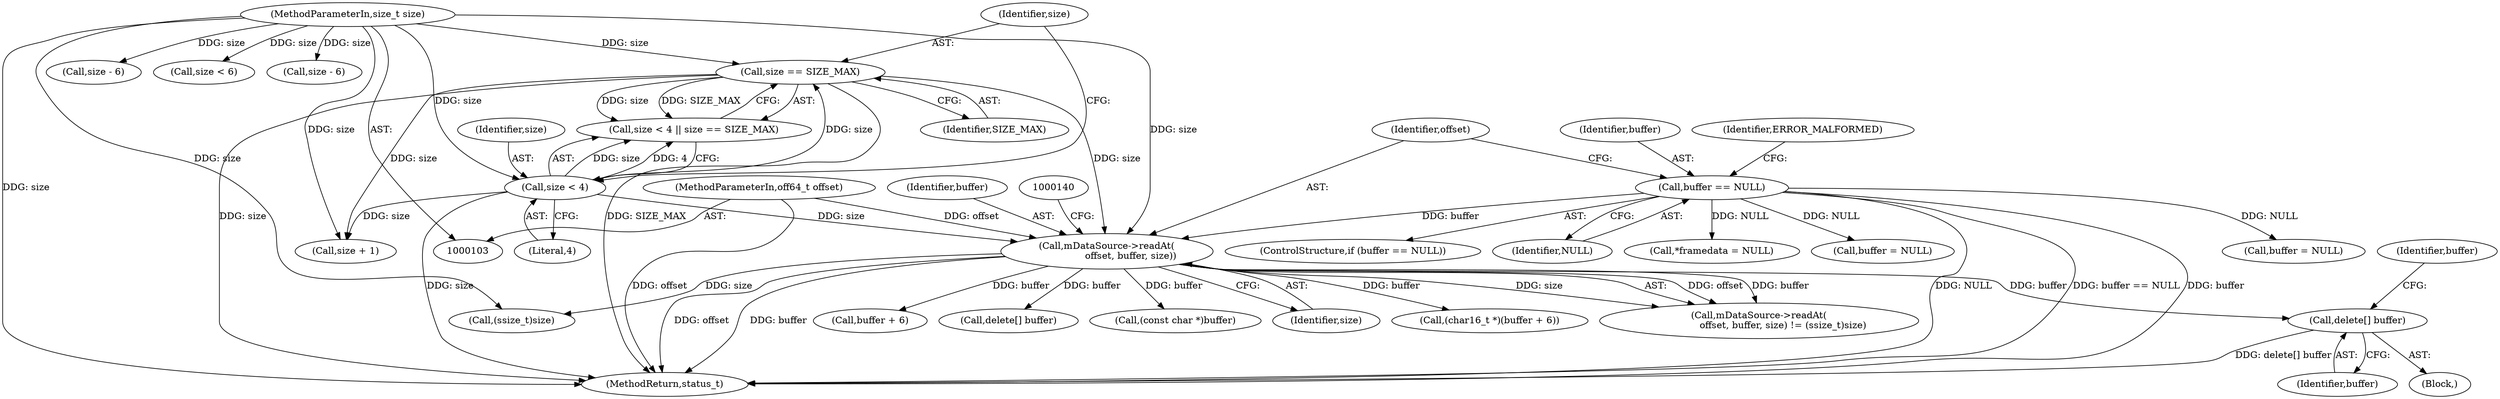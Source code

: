 digraph "0_Android_f4f7e0c102819f039ebb1972b3dba1d3186bc1d1@API" {
"1000143" [label="(Call,delete[] buffer)"];
"1000135" [label="(Call,mDataSource->readAt(\n                offset, buffer, size))"];
"1000104" [label="(MethodParameterIn,off64_t offset)"];
"1000127" [label="(Call,buffer == NULL)"];
"1000105" [label="(MethodParameterIn,size_t size)"];
"1000113" [label="(Call,size == SIZE_MAX)"];
"1000110" [label="(Call,size < 4)"];
"1000139" [label="(Call,(ssize_t)size)"];
"1000326" [label="(Call,(const char *)buffer)"];
"1000126" [label="(ControlStructure,if (buffer == NULL))"];
"1000128" [label="(Identifier,buffer)"];
"1000137" [label="(Identifier,buffer)"];
"1000143" [label="(Call,delete[] buffer)"];
"1000256" [label="(Call,size - 6)"];
"1000104" [label="(MethodParameterIn,off64_t offset)"];
"1000248" [label="(Call,size < 6)"];
"1000109" [label="(Call,size < 4 || size == SIZE_MAX)"];
"1000111" [label="(Identifier,size)"];
"1000110" [label="(Call,size < 4)"];
"1000113" [label="(Call,size == SIZE_MAX)"];
"1000142" [label="(Block,)"];
"1000136" [label="(Identifier,offset)"];
"1000138" [label="(Identifier,size)"];
"1000135" [label="(Call,mDataSource->readAt(\n                offset, buffer, size))"];
"1000146" [label="(Identifier,buffer)"];
"1000129" [label="(Identifier,NULL)"];
"1000240" [label="(Call,*framedata = NULL)"];
"1000127" [label="(Call,buffer == NULL)"];
"1000265" [label="(Call,size - 6)"];
"1000112" [label="(Literal,4)"];
"1000338" [label="(Call,buffer = NULL)"];
"1000272" [label="(Call,(char16_t *)(buffer + 6))"];
"1000115" [label="(Identifier,SIZE_MAX)"];
"1000134" [label="(Call,mDataSource->readAt(\n                offset, buffer, size) != (ssize_t)size)"];
"1000343" [label="(MethodReturn,status_t)"];
"1000274" [label="(Call,buffer + 6)"];
"1000132" [label="(Identifier,ERROR_MALFORMED)"];
"1000114" [label="(Identifier,size)"];
"1000145" [label="(Call,buffer = NULL)"];
"1000105" [label="(MethodParameterIn,size_t size)"];
"1000336" [label="(Call,delete[] buffer)"];
"1000123" [label="(Call,size + 1)"];
"1000144" [label="(Identifier,buffer)"];
"1000143" -> "1000142"  [label="AST: "];
"1000143" -> "1000144"  [label="CFG: "];
"1000144" -> "1000143"  [label="AST: "];
"1000146" -> "1000143"  [label="CFG: "];
"1000143" -> "1000343"  [label="DDG: delete[] buffer"];
"1000135" -> "1000143"  [label="DDG: buffer"];
"1000135" -> "1000134"  [label="AST: "];
"1000135" -> "1000138"  [label="CFG: "];
"1000136" -> "1000135"  [label="AST: "];
"1000137" -> "1000135"  [label="AST: "];
"1000138" -> "1000135"  [label="AST: "];
"1000140" -> "1000135"  [label="CFG: "];
"1000135" -> "1000343"  [label="DDG: offset"];
"1000135" -> "1000343"  [label="DDG: buffer"];
"1000135" -> "1000134"  [label="DDG: offset"];
"1000135" -> "1000134"  [label="DDG: buffer"];
"1000135" -> "1000134"  [label="DDG: size"];
"1000104" -> "1000135"  [label="DDG: offset"];
"1000127" -> "1000135"  [label="DDG: buffer"];
"1000105" -> "1000135"  [label="DDG: size"];
"1000113" -> "1000135"  [label="DDG: size"];
"1000110" -> "1000135"  [label="DDG: size"];
"1000135" -> "1000139"  [label="DDG: size"];
"1000135" -> "1000272"  [label="DDG: buffer"];
"1000135" -> "1000274"  [label="DDG: buffer"];
"1000135" -> "1000326"  [label="DDG: buffer"];
"1000135" -> "1000336"  [label="DDG: buffer"];
"1000104" -> "1000103"  [label="AST: "];
"1000104" -> "1000343"  [label="DDG: offset"];
"1000127" -> "1000126"  [label="AST: "];
"1000127" -> "1000129"  [label="CFG: "];
"1000128" -> "1000127"  [label="AST: "];
"1000129" -> "1000127"  [label="AST: "];
"1000132" -> "1000127"  [label="CFG: "];
"1000136" -> "1000127"  [label="CFG: "];
"1000127" -> "1000343"  [label="DDG: NULL"];
"1000127" -> "1000343"  [label="DDG: buffer == NULL"];
"1000127" -> "1000343"  [label="DDG: buffer"];
"1000127" -> "1000145"  [label="DDG: NULL"];
"1000127" -> "1000240"  [label="DDG: NULL"];
"1000127" -> "1000338"  [label="DDG: NULL"];
"1000105" -> "1000103"  [label="AST: "];
"1000105" -> "1000343"  [label="DDG: size"];
"1000105" -> "1000110"  [label="DDG: size"];
"1000105" -> "1000113"  [label="DDG: size"];
"1000105" -> "1000123"  [label="DDG: size"];
"1000105" -> "1000139"  [label="DDG: size"];
"1000105" -> "1000248"  [label="DDG: size"];
"1000105" -> "1000256"  [label="DDG: size"];
"1000105" -> "1000265"  [label="DDG: size"];
"1000113" -> "1000109"  [label="AST: "];
"1000113" -> "1000115"  [label="CFG: "];
"1000114" -> "1000113"  [label="AST: "];
"1000115" -> "1000113"  [label="AST: "];
"1000109" -> "1000113"  [label="CFG: "];
"1000113" -> "1000343"  [label="DDG: size"];
"1000113" -> "1000343"  [label="DDG: SIZE_MAX"];
"1000113" -> "1000109"  [label="DDG: size"];
"1000113" -> "1000109"  [label="DDG: SIZE_MAX"];
"1000110" -> "1000113"  [label="DDG: size"];
"1000113" -> "1000123"  [label="DDG: size"];
"1000110" -> "1000109"  [label="AST: "];
"1000110" -> "1000112"  [label="CFG: "];
"1000111" -> "1000110"  [label="AST: "];
"1000112" -> "1000110"  [label="AST: "];
"1000114" -> "1000110"  [label="CFG: "];
"1000109" -> "1000110"  [label="CFG: "];
"1000110" -> "1000343"  [label="DDG: size"];
"1000110" -> "1000109"  [label="DDG: size"];
"1000110" -> "1000109"  [label="DDG: 4"];
"1000110" -> "1000123"  [label="DDG: size"];
}
